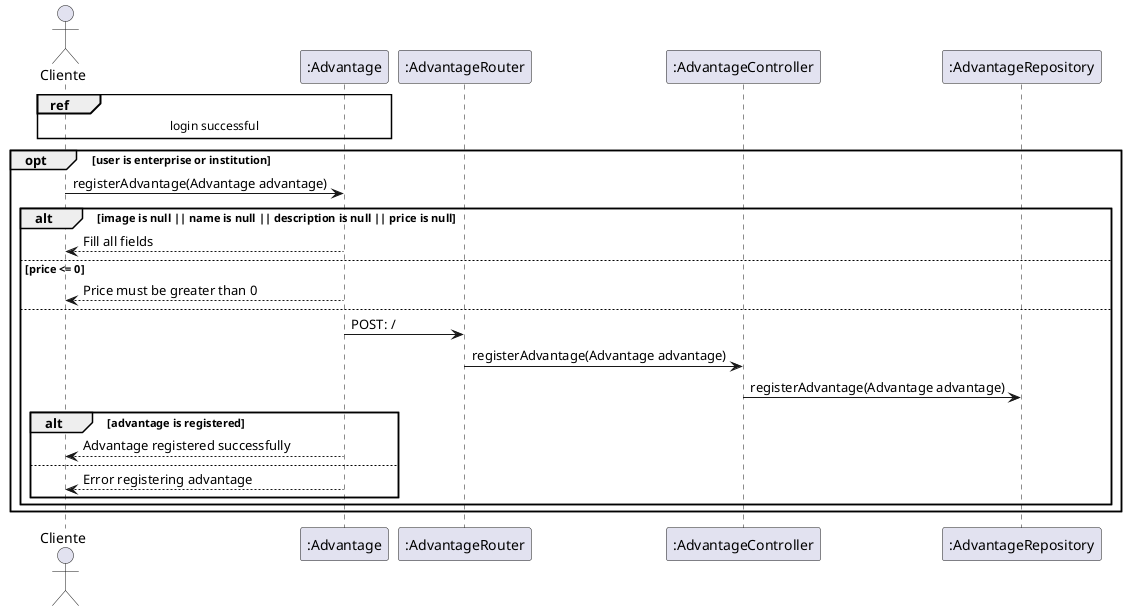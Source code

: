 @startuml

actor "Cliente" as cliente
participant ":Advantage" as ad
participant ":AdvantageRouter" as adRouter
participant ":AdvantageController" as adController
participant ":AdvantageRepository" as adRepository

ref over cliente, ad: login successful

opt user is enterprise or institution
    cliente -> ad : registerAdvantage(Advantage advantage)
    alt image is null || name is null || description is null || price is null
        ad --> cliente : Fill all fields
    else price <= 0
        ad --> cliente : Price must be greater than 0
    else
        ad -> adRouter : POST: /
        adRouter -> adController : registerAdvantage(Advantage advantage)
        adController -> adRepository : registerAdvantage(Advantage advantage)
        alt advantage is registered
            ad --> cliente : Advantage registered successfully
        else
            ad --> cliente : Error registering advantage
        end
    end
end

@enduml